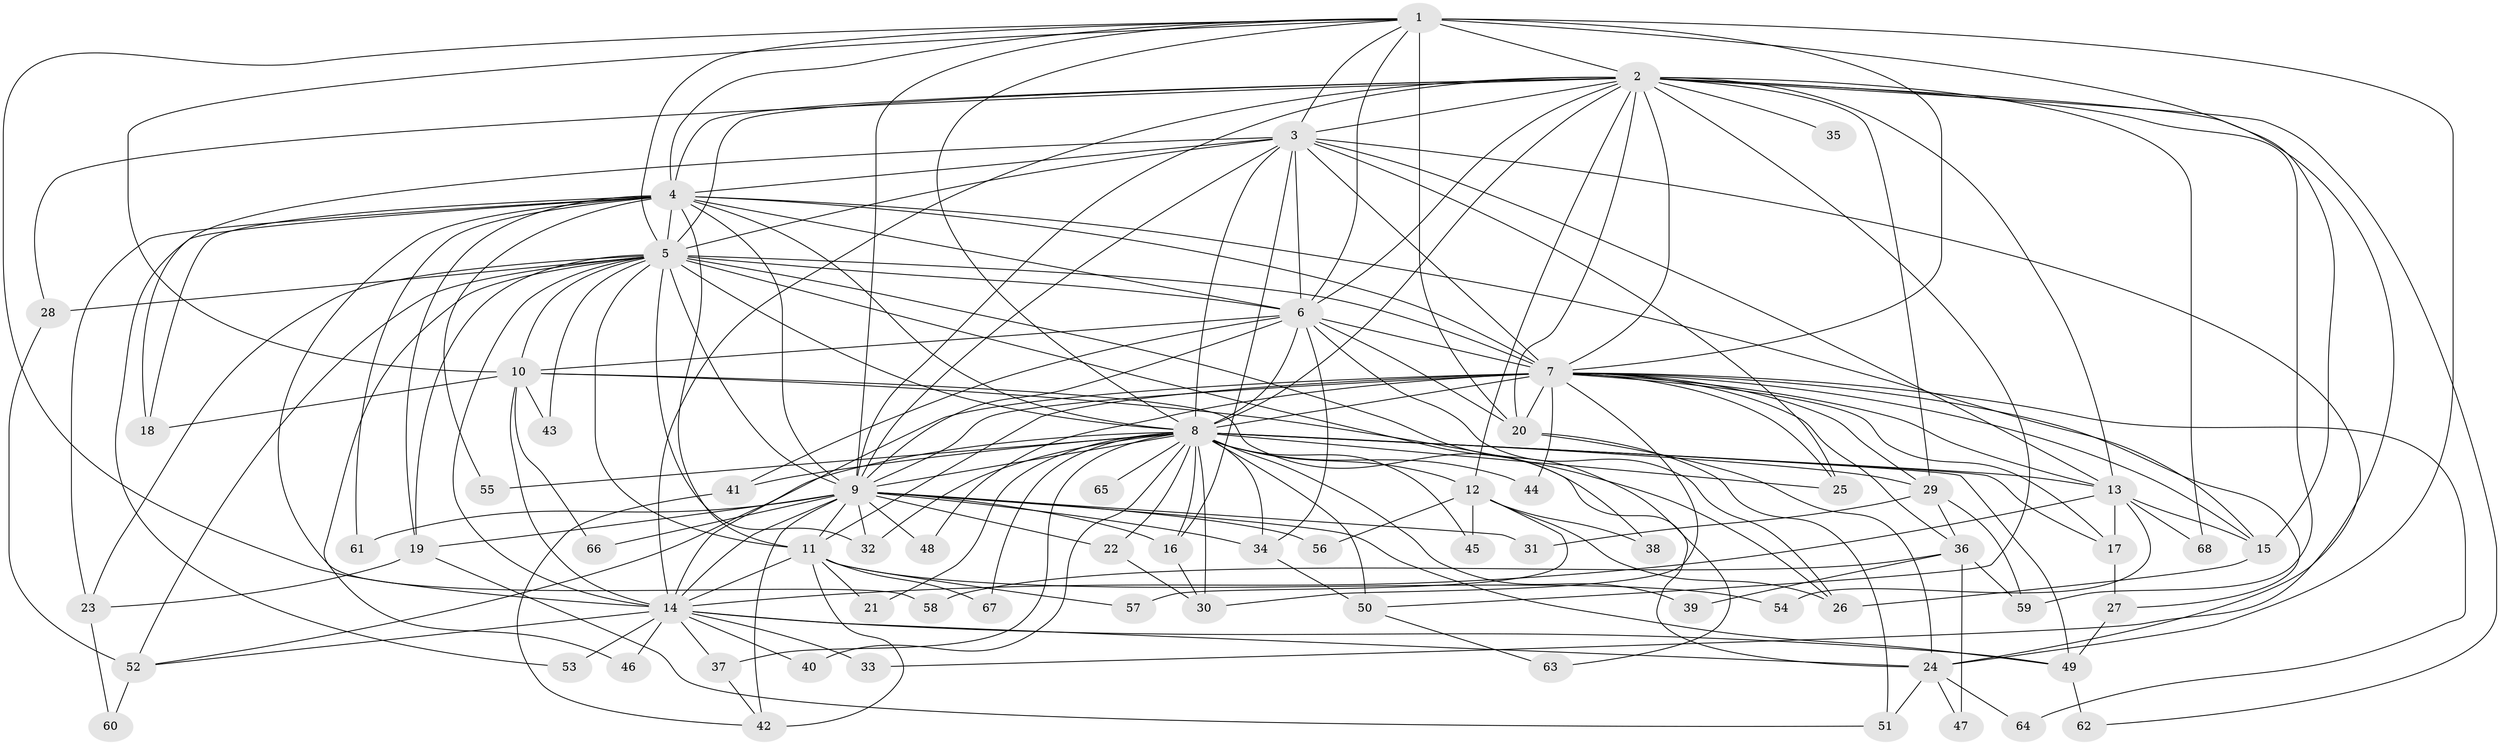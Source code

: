// original degree distribution, {20: 0.007352941176470588, 25: 0.007352941176470588, 16: 0.014705882352941176, 22: 0.007352941176470588, 26: 0.007352941176470588, 21: 0.007352941176470588, 36: 0.007352941176470588, 28: 0.014705882352941176, 5: 0.04411764705882353, 3: 0.20588235294117646, 7: 0.014705882352941176, 8: 0.007352941176470588, 4: 0.08088235294117647, 6: 0.03676470588235294, 2: 0.5367647058823529}
// Generated by graph-tools (version 1.1) at 2025/35/03/09/25 02:35:02]
// undirected, 68 vertices, 192 edges
graph export_dot {
graph [start="1"]
  node [color=gray90,style=filled];
  1;
  2;
  3;
  4;
  5;
  6;
  7;
  8;
  9;
  10;
  11;
  12;
  13;
  14;
  15;
  16;
  17;
  18;
  19;
  20;
  21;
  22;
  23;
  24;
  25;
  26;
  27;
  28;
  29;
  30;
  31;
  32;
  33;
  34;
  35;
  36;
  37;
  38;
  39;
  40;
  41;
  42;
  43;
  44;
  45;
  46;
  47;
  48;
  49;
  50;
  51;
  52;
  53;
  54;
  55;
  56;
  57;
  58;
  59;
  60;
  61;
  62;
  63;
  64;
  65;
  66;
  67;
  68;
  1 -- 2 [weight=1.0];
  1 -- 3 [weight=1.0];
  1 -- 4 [weight=1.0];
  1 -- 5 [weight=1.0];
  1 -- 6 [weight=1.0];
  1 -- 7 [weight=3.0];
  1 -- 8 [weight=1.0];
  1 -- 9 [weight=1.0];
  1 -- 10 [weight=1.0];
  1 -- 14 [weight=2.0];
  1 -- 15 [weight=1.0];
  1 -- 20 [weight=5.0];
  1 -- 24 [weight=1.0];
  2 -- 3 [weight=1.0];
  2 -- 4 [weight=1.0];
  2 -- 5 [weight=1.0];
  2 -- 6 [weight=1.0];
  2 -- 7 [weight=3.0];
  2 -- 8 [weight=1.0];
  2 -- 9 [weight=1.0];
  2 -- 12 [weight=1.0];
  2 -- 13 [weight=1.0];
  2 -- 14 [weight=2.0];
  2 -- 20 [weight=1.0];
  2 -- 28 [weight=1.0];
  2 -- 29 [weight=1.0];
  2 -- 33 [weight=1.0];
  2 -- 35 [weight=1.0];
  2 -- 50 [weight=1.0];
  2 -- 59 [weight=2.0];
  2 -- 62 [weight=1.0];
  2 -- 68 [weight=1.0];
  3 -- 4 [weight=1.0];
  3 -- 5 [weight=2.0];
  3 -- 6 [weight=1.0];
  3 -- 7 [weight=3.0];
  3 -- 8 [weight=1.0];
  3 -- 9 [weight=2.0];
  3 -- 13 [weight=1.0];
  3 -- 16 [weight=1.0];
  3 -- 18 [weight=1.0];
  3 -- 24 [weight=1.0];
  3 -- 25 [weight=1.0];
  4 -- 5 [weight=2.0];
  4 -- 6 [weight=1.0];
  4 -- 7 [weight=2.0];
  4 -- 8 [weight=1.0];
  4 -- 9 [weight=1.0];
  4 -- 11 [weight=3.0];
  4 -- 15 [weight=1.0];
  4 -- 18 [weight=1.0];
  4 -- 19 [weight=2.0];
  4 -- 23 [weight=1.0];
  4 -- 53 [weight=1.0];
  4 -- 55 [weight=1.0];
  4 -- 58 [weight=1.0];
  4 -- 61 [weight=1.0];
  5 -- 6 [weight=2.0];
  5 -- 7 [weight=2.0];
  5 -- 8 [weight=1.0];
  5 -- 9 [weight=1.0];
  5 -- 10 [weight=1.0];
  5 -- 11 [weight=1.0];
  5 -- 14 [weight=1.0];
  5 -- 19 [weight=1.0];
  5 -- 23 [weight=1.0];
  5 -- 28 [weight=1.0];
  5 -- 32 [weight=1.0];
  5 -- 38 [weight=1.0];
  5 -- 43 [weight=1.0];
  5 -- 46 [weight=1.0];
  5 -- 52 [weight=1.0];
  5 -- 63 [weight=1.0];
  6 -- 7 [weight=2.0];
  6 -- 8 [weight=1.0];
  6 -- 9 [weight=1.0];
  6 -- 10 [weight=1.0];
  6 -- 20 [weight=1.0];
  6 -- 26 [weight=1.0];
  6 -- 34 [weight=1.0];
  6 -- 41 [weight=2.0];
  7 -- 8 [weight=2.0];
  7 -- 9 [weight=3.0];
  7 -- 11 [weight=1.0];
  7 -- 13 [weight=1.0];
  7 -- 14 [weight=11.0];
  7 -- 15 [weight=1.0];
  7 -- 17 [weight=1.0];
  7 -- 20 [weight=1.0];
  7 -- 25 [weight=1.0];
  7 -- 27 [weight=1.0];
  7 -- 29 [weight=1.0];
  7 -- 30 [weight=1.0];
  7 -- 36 [weight=1.0];
  7 -- 44 [weight=1.0];
  7 -- 48 [weight=2.0];
  7 -- 64 [weight=1.0];
  8 -- 9 [weight=2.0];
  8 -- 12 [weight=1.0];
  8 -- 13 [weight=1.0];
  8 -- 16 [weight=2.0];
  8 -- 17 [weight=1.0];
  8 -- 21 [weight=1.0];
  8 -- 22 [weight=1.0];
  8 -- 25 [weight=1.0];
  8 -- 29 [weight=2.0];
  8 -- 30 [weight=1.0];
  8 -- 32 [weight=1.0];
  8 -- 34 [weight=1.0];
  8 -- 37 [weight=1.0];
  8 -- 39 [weight=1.0];
  8 -- 40 [weight=1.0];
  8 -- 41 [weight=1.0];
  8 -- 44 [weight=1.0];
  8 -- 45 [weight=1.0];
  8 -- 49 [weight=1.0];
  8 -- 50 [weight=1.0];
  8 -- 52 [weight=1.0];
  8 -- 55 [weight=1.0];
  8 -- 65 [weight=1.0];
  8 -- 67 [weight=1.0];
  9 -- 11 [weight=1.0];
  9 -- 14 [weight=1.0];
  9 -- 16 [weight=1.0];
  9 -- 19 [weight=1.0];
  9 -- 22 [weight=1.0];
  9 -- 31 [weight=1.0];
  9 -- 32 [weight=1.0];
  9 -- 34 [weight=2.0];
  9 -- 42 [weight=2.0];
  9 -- 48 [weight=1.0];
  9 -- 49 [weight=1.0];
  9 -- 56 [weight=1.0];
  9 -- 61 [weight=1.0];
  9 -- 66 [weight=1.0];
  10 -- 14 [weight=1.0];
  10 -- 18 [weight=1.0];
  10 -- 24 [weight=1.0];
  10 -- 26 [weight=1.0];
  10 -- 43 [weight=1.0];
  10 -- 66 [weight=1.0];
  11 -- 14 [weight=1.0];
  11 -- 21 [weight=1.0];
  11 -- 42 [weight=1.0];
  11 -- 54 [weight=1.0];
  11 -- 57 [weight=1.0];
  11 -- 67 [weight=1.0];
  12 -- 26 [weight=1.0];
  12 -- 38 [weight=1.0];
  12 -- 45 [weight=1.0];
  12 -- 56 [weight=1.0];
  12 -- 57 [weight=1.0];
  13 -- 14 [weight=2.0];
  13 -- 15 [weight=1.0];
  13 -- 17 [weight=1.0];
  13 -- 54 [weight=1.0];
  13 -- 68 [weight=1.0];
  14 -- 24 [weight=1.0];
  14 -- 33 [weight=1.0];
  14 -- 37 [weight=1.0];
  14 -- 40 [weight=1.0];
  14 -- 46 [weight=1.0];
  14 -- 49 [weight=1.0];
  14 -- 52 [weight=1.0];
  14 -- 53 [weight=1.0];
  15 -- 26 [weight=1.0];
  16 -- 30 [weight=1.0];
  17 -- 27 [weight=1.0];
  19 -- 23 [weight=1.0];
  19 -- 51 [weight=1.0];
  20 -- 24 [weight=1.0];
  20 -- 51 [weight=1.0];
  22 -- 30 [weight=1.0];
  23 -- 60 [weight=1.0];
  24 -- 47 [weight=1.0];
  24 -- 51 [weight=1.0];
  24 -- 64 [weight=1.0];
  27 -- 49 [weight=1.0];
  28 -- 52 [weight=1.0];
  29 -- 31 [weight=1.0];
  29 -- 36 [weight=1.0];
  29 -- 59 [weight=1.0];
  34 -- 50 [weight=2.0];
  36 -- 39 [weight=1.0];
  36 -- 47 [weight=1.0];
  36 -- 58 [weight=1.0];
  36 -- 59 [weight=1.0];
  37 -- 42 [weight=1.0];
  41 -- 42 [weight=1.0];
  49 -- 62 [weight=1.0];
  50 -- 63 [weight=1.0];
  52 -- 60 [weight=1.0];
}
